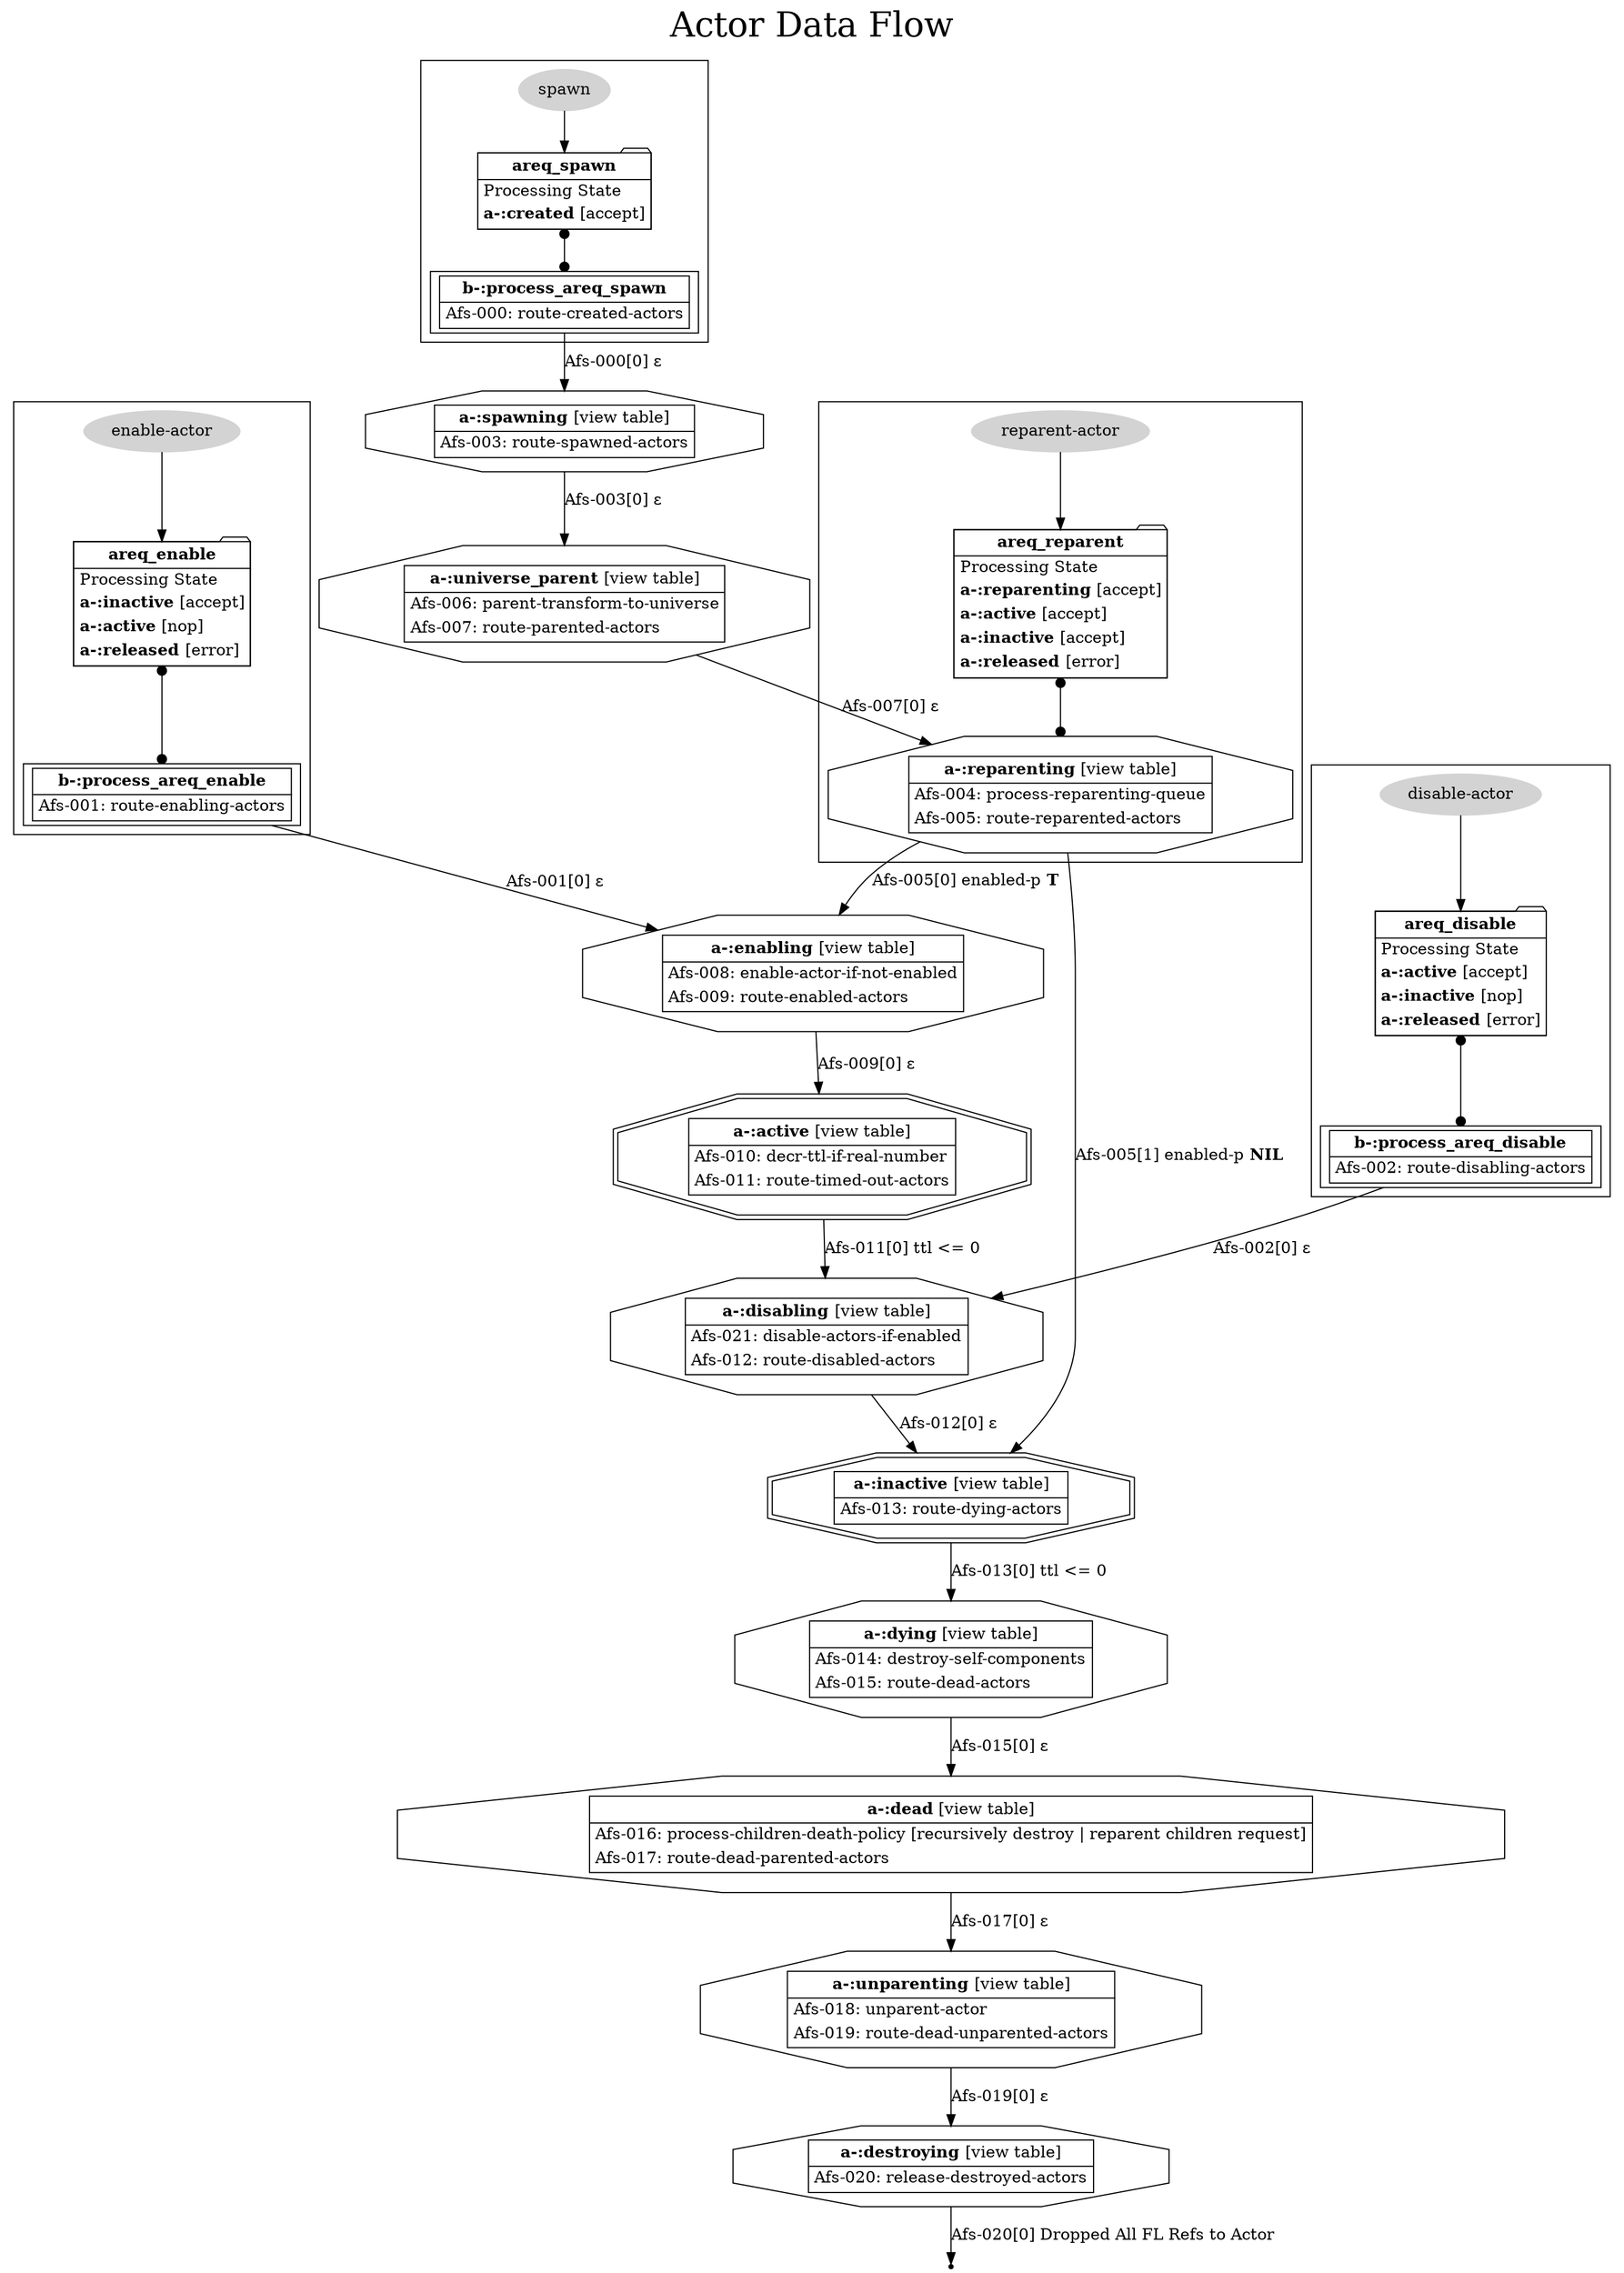 digraph G {
	label = "Actor Data Flow";
	labelloc = top;
	fontsize=30;

	// Notes:
	// 'b-' means dataflow state that is not an actor state.
	// 'a-' means dataflow state that is also a actor state.
	//
	// Single line octagon states are always transitory states each frame.
	// Double line octagon states can hold actors across frames.

	// user API: functions that insert requests into the boxes 
	// to be processed NEXT frame.
	func_spawn [shape=oval label="spawn";
				color=lightgrey style=filled]
	func_reparent_actor [shape=oval label="reparent-actor";
						color=lightgrey style=filled]
	func_enable_actor [shape=oval label="enable-actor";
						color=lightgrey style=filled]
	func_disable_actor [shape=oval label="disable-actor";
						color=lightgrey style=filled]

	// The folder shape means a "datastore of request objs"
	// The datastore can be various thigns like queues, hashes, or type tables.

	// new components requested to be handled
	areq_spawn [shape=folder; margin=0; 
		label=<
		<TABLE CELLBORDER="0">
			<TR><TD><B>areq_spawn</B></TD></TR>
			<HR/>
			<TR><TD ALIGN="LEFT">Processing State</TD></TR>
			<TR><TD ALIGN="LEFT"><B>a-:created</B> [accept]</TD></TR>
		</TABLE>>]

	// enable requests
	areq_enable [shape=folder; margin=0;
		label=<
		<TABLE CELLBORDER="0">
			<TR><TD><B>areq_enable</B></TD></TR>
			<HR/>
			<TR><TD ALIGN="LEFT">Processing State</TD></TR>
			<TR><TD ALIGN="LEFT"><B>a-:inactive</B> [accept]</TD></TR>
			<TR><TD ALIGN="LEFT"><B>a-:active</B> [nop]</TD></TR>
			<TR><TD ALIGN="LEFT"><B>a-:released</B> [error]</TD></TR>
		</TABLE>>]

	// disable requests
	areq_disable [shape=folder; margin=0;
		label=<
		<TABLE CELLBORDER="0">
			<TR><TD><B>areq_disable</B></TD></TR>
			<HR/>
			<TR><TD ALIGN="LEFT">Processing State</TD></TR>
			<TR><TD ALIGN="LEFT"><B>a-:active</B> [accept]</TD></TR>
			<TR><TD ALIGN="LEFT"><B>a-:inactive</B> [nop]</TD></TR>
			<TR><TD ALIGN="LEFT"><B>a-:released</B> [error]</TD></TR>
		</TABLE>>]

	// reparent requests
	areq_reparent [shape=folder; margin=0;
		label=<
		<TABLE CELLBORDER="0">
			<TR><TD><B>areq_reparent</B></TD></TR>
			<HR/>
			<TR><TD ALIGN="LEFT">Processing State</TD></TR>
			// Note spawned actors end up in reparenting and they might
			// have another reparenting request to be parented to someone else
			// immediately. Hence, a :reparenting actor can have an outstanding
			// request to reparent again.
			<TR><TD ALIGN="LEFT"><B>a-:reparenting</B> [accept]</TD></TR>
			<TR><TD ALIGN="LEFT"><B>a-:active</B> [accept]</TD></TR>
			<TR><TD ALIGN="LEFT"><B>a-:inactive</B> [accept]</TD></TR>
			<TR><TD ALIGN="LEFT"><B>a-:released</B> [error]</TD></TR>
		</TABLE>>]


	// Process states take requests, validate them, and shove them into the
	// dataflow.

	// box means a flow state that "process the associated requests"
	proc_areq_spawn
		[shape=box;
		label=<
		<TABLE CELLBORDER="0">
			<TR><TD><B>b-:process_areq_spawn</B></TD></TR>
			<HR/>
			<TR><TD ALIGN="LEFT">Afs-000: route-created-actors</TD></TR>
		</TABLE>>]

	proc_areq_enable
		[shape=box;
		label=<
		<TABLE CELLBORDER="0">
			<TR><TD><B>b-:process_areq_enable</B></TD></TR>
			<HR/>
			<TR><TD ALIGN="LEFT">Afs-001: route-enabling-actors</TD></TR>
		</TABLE>>]
	
	proc_areq_disable
		[shape=box;
		label=<
		<TABLE CELLBORDER="0">
			<TR><TD><B>b-:process_areq_disable</B></TD></TR>
			<HR/>
			<TR><TD ALIGN="LEFT">Afs-002: route-disabling-actors</TD></TR>
		</TABLE>>]

	// Actor states alter the actor state slot to contain the name of
	// the state. These states do piles of work on the actors themselves.

	// Actor States
	as_spawning
		[shape=octagon; margin = 0;
		label=<
		<TABLE CELLBORDER="0">
			<TR><TD><B>a-:spawning</B> [view table]</TD></TR>
			<HR/>
			<TR><TD ALIGN="LEFT">Afs-003: route-spawned-actors</TD></TR>
		</TABLE>>]

	// This catches all instances where we don't specify a parent for an actor.
	// It is expected that a gamedev will supply parents for actors voa the
	// REPARENT-ACTOR call. (Same with the scene DSL.) In that common case, 
	// the spawning actor will be reparented AGAIN to the correct parent.
	// The reason there are two states is because it is ambiguous to know if
	// an actor will have a future request or not to reparent, and all actors
	// require a parent. 
	as_universe_parent
		[shape=octagon; margin = 0;
		label=<
		<TABLE CELLBORDER="0">
			<TR><TD><B>a-:universe_parent</B> [view table]</TD></TR>
			<HR/>
			<TR><TD ALIGN="LEFT">Afs-006: parent-transform-to-universe</TD></TR>
			<TR><TD ALIGN="LEFT">Afs-007: route-parented-actors</TD></TR>
		</TABLE>>]

	as_reparenting
		[shape=octagon; margin = 0;
		label=<
		<TABLE CELLBORDER="0">
			<TR><TD><B>a-:reparenting</B> [view table]</TD></TR>
			<HR/>
			<TR><TD ALIGN="LEFT">Afs-004: process-reparenting-queue</TD></TR>
			<TR><TD ALIGN="LEFT">Afs-005: route-reparented-actors</TD></TR>
		</TABLE>>]

	as_enabling
		[shape=octagon; margin=0;
		label=<
		<TABLE CELLBORDER="0">
			<TR><TD><B>a-:enabling</B> [view table]</TD></TR>
			<HR/>
			// If an actor ends up in here alreasdy enabled, nop it and
			// just route to the next stage.
			<TR><TD ALIGN="LEFT">Afs-008: enable-actor-if-not-enabled</TD></TR>
			<TR><TD ALIGN="LEFT">Afs-009: route-enabled-actors</TD></TR>
		</TABLE>>]

	as_disabling
		[shape=octagon; margin=0;
		label=<
		<TABLE CELLBORDER="0">
			<TR><TD><B>a-:disabling</B> [view table]</TD></TR>
			<HR/>
			<TR><TD ALIGN="LEFT">Afs-021: disable-actors-if-enabled</TD></TR>
			<TR><TD ALIGN="LEFT">Afs-012: route-disabled-actors</TD></TR>
		</TABLE>>]

	as_active
		[shape=doubleoctagon; margin=0;
		label=<
		<TABLE CELLBORDER="0">
			<TR><TD><B>a-:active</B> [view table]</TD></TR>
			<HR/>
			<TR><TD ALIGN="LEFT">Afs-010: decr-ttl-if-real-number</TD></TR>
			<TR><TD ALIGN="LEFT">Afs-011: route-timed-out-actors</TD></TR>
		</TABLE>>]

	as_inactive
		[shape=doubleoctagon; margin=0;
		label=<
		<TABLE CELLBORDER="0">
			<TR><TD><B>a-:inactive</B> [view table]</TD></TR>
			<HR/>
			<TR><TD ALIGN="LEFT">Afs-013: route-dying-actors</TD></TR>
		</TABLE>>]

	as_dying
		[shape=octagon; margin=0;
		label=<
		<TABLE CELLBORDER="0">
			<TR><TD><B>a-:dying</B> [view table]</TD></TR>
			<HR/>
			<TR><TD ALIGN="LEFT">Afs-014: destroy-self-components</TD></TR>
			<TR><TD ALIGN="LEFT">Afs-015: route-dead-actors</TD></TR>
		</TABLE>>]

	as_dead
		[shape=octagon; margin=0;
		label=<
		<TABLE CELLBORDER="0">
			<TR><TD><B>a-:dead</B> [view table]</TD></TR>
			<HR/>
			<TR><TD ALIGN="LEFT">Afs-016: process-children-death-policy [recursively destroy | reparent children request]</TD></TR>
			<TR><TD ALIGN="LEFT">Afs-017: route-dead-parented-actors</TD></TR>
		</TABLE>>]

	as_unparenting
		[shape=octagon; margin=0;
		label=<
		<TABLE CELLBORDER="0">
			<TR><TD><B>a-:unparenting</B> [view table]</TD></TR>
			<HR/>
			<TR><TD ALIGN="LEFT">Afs-018: unparent-actor</TD></TR>
			<TR><TD ALIGN="LEFT">Afs-019: route-dead-unparented-actors</TD></TR>
		</TABLE>>]

	as_destroying
		[shape=octagon; margin=0;
		label=<
		<TABLE CELLBORDER="0">
			<TR><TD><B>a-:destroying</B> [view table]</TD></TR>
			<HR/>
			<TR><TD ALIGN="LEFT">Afs-020: release-destroyed-actors</TD></TR>
		</TABLE>>]

	as_end [shape=point]

	// ////////////////////////////////////////////////
	// Actor Data Flow
	// ////////////////////////////////////////////////

	// ///////////
	// Entry Flows
	// ///////////

	// Entry flow: Newly created components
	subgraph cluster_spawn_requests {
		label="";
		func_spawn -> areq_spawn 	
		areq_spawn -> proc_areq_spawn 
			[dir=both; arrowhead=dot; arrowtail=dot]
	}

	// Entry flow: Enable Requests
	subgraph cluster_enable_requests {
		label="";
		func_enable_actor -> areq_enable
		areq_enable -> proc_areq_enable 
			[dir=both; arrowhead=dot; arrowtail=dot]
	}

	// Entry flow: Disable Requests
	subgraph cluster_disable_requests {
		label="";
		func_disable_actor -> areq_disable
		areq_disable -> proc_areq_disable 
			[dir=both; arrowhead=dot; arrowtail=dot]
	}

	// Entry flow: Reparent Requests
	subgraph cluster_reparent_requests {
		label="";
		func_reparent_actor -> areq_reparent
		areq_reparent -> as_reparenting
			[dir=both; arrowhead=dot; arrowtail=dot]
	}


	// ///////////
	// Roots of Actor DataFlow
	// ///////////

	proc_areq_spawn -> as_spawning
		[label=<Afs-000[0] &epsilon;>]

	proc_areq_enable -> as_enabling
		[label=<Afs-001[0] &epsilon;>]

	proc_areq_disable -> as_disabling
		[label=<Afs-002[0] &epsilon;>]

	// ///////////
	// Actor Initializing
	// ///////////

	as_spawning -> as_universe_parent
		[label=<Afs-003[0] &epsilon;>]

	// ///////////
	// Actor Universe Parent
	// ///////////

	as_universe_parent -> as_reparenting
		[label=<Afs-007[0] &epsilon;>]

	// ///////////
	// Actor Reparenting
	// ///////////

	as_reparenting -> as_enabling
		[label=<Afs-005[0] enabled-p <B>T</B>>]
	as_reparenting -> as_inactive
		[label=<Afs-005[1] enabled-p <B>NIL</B>>]

	// ///////////
	// Actor Dying
	// ///////////

	as_dying -> as_dead
		[label="Afs-015[0] &epsilon;"]

	// ///////////
	// Actor Dead
	// ///////////

	as_dead -> as_unparenting
		[label="Afs-017[0] &epsilon;"]

	// ///////////
	// Actor Unparenting
	// ///////////

	as_unparenting -> as_destroying
		[label="Afs-019[0] &epsilon;"]

	// ///////////
	// Actor Destroying
	// ///////////

	as_destroying -> as_end
		[label="Afs-020[0] Dropped All FL Refs to Actor"]

	// ///////////
	// Actor Enabling
	// ///////////

	as_enabling -> as_active
		[label="Afs-009[0] &epsilon;"]

	// ///////////
	// Actor Disabling
	// ///////////

	as_disabling -> as_inactive
		[label="Afs-012[0] &epsilon;"]

	// ///////////
	// Actor Active
	// ///////////

	as_active -> as_disabling
		[label="Afs-011[0] ttl <= 0"]

	// ///////////
	// Actor Inactive
	// ///////////

	as_inactive -> as_dying
		[label="Afs-013[0] ttl <= 0"]
}
